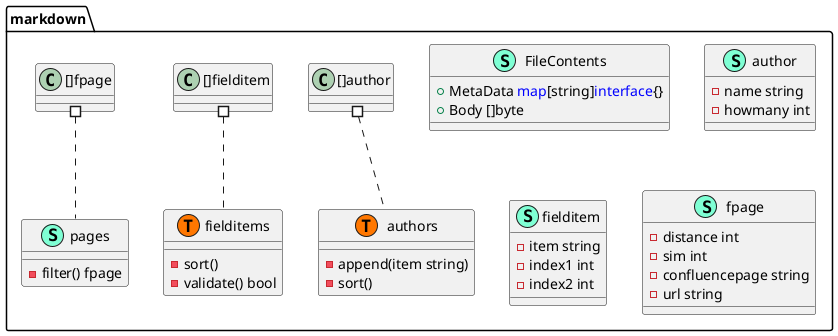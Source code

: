@startuml
namespace markdown {
    class FileContents << (S,Aquamarine) >> {
        + MetaData <font color=blue>map</font>[string]<font color=blue>interface</font>{}
        + Body []byte

    }
    class author << (S,Aquamarine) >> {
        - name string
        - howmany int

    }
    class authors << (S,Aquamarine) >> {
        - append(item string) 
        - sort() 

    }
    class fielditem << (S,Aquamarine) >> {
        - item string
        - index1 int
        - index2 int

    }
    class fielditems << (S,Aquamarine) >> {
        - sort() 
        - validate() bool

    }
    class fpage << (S,Aquamarine) >> {
        - distance int
        - sim int
        - confluencepage string
        - url string

    }
    class markdown.authors << (T, #FF7700) >>  {
    }
    class markdown.fielditems << (T, #FF7700) >>  {
    }
    class markdown.pages << (T, #FF7700) >>  {
    }
    class pages << (S,Aquamarine) >> {
        - filter() fpage

    }
}


"markdown.[]author" #.. "markdown.authors"
"markdown.[]fielditem" #.. "markdown.fielditems"
"markdown.[]fpage" #.. "markdown.pages"
@enduml

